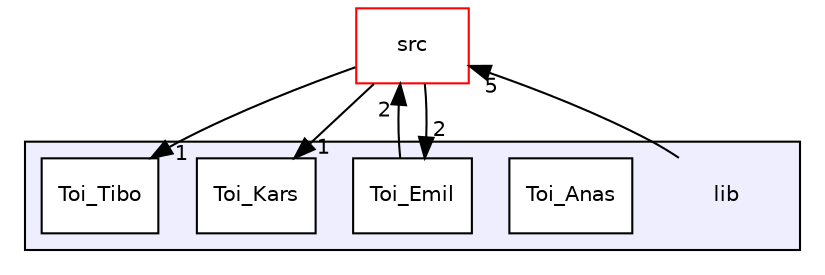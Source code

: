 digraph "lib" {
  compound=true
  node [ fontsize="10", fontname="Helvetica"];
  edge [ labelfontsize="10", labelfontname="Helvetica"];
  subgraph clusterdir_97aefd0d527b934f1d99a682da8fe6a9 {
    graph [ bgcolor="#eeeeff", pencolor="black", label="" URL="dir_97aefd0d527b934f1d99a682da8fe6a9.html"];
    dir_97aefd0d527b934f1d99a682da8fe6a9 [shape=plaintext label="lib"];
    dir_1765f6f9325daaa631385d7b9970f03b [shape=box label="Toi_Anas" color="black" fillcolor="white" style="filled" URL="dir_1765f6f9325daaa631385d7b9970f03b.html"];
    dir_8e15e42c39cae87709b82924ebf3846a [shape=box label="Toi_Emil" color="black" fillcolor="white" style="filled" URL="dir_8e15e42c39cae87709b82924ebf3846a.html"];
    dir_fbe2a6961606ca91fc89909f3f8de805 [shape=box label="Toi_Kars" color="black" fillcolor="white" style="filled" URL="dir_fbe2a6961606ca91fc89909f3f8de805.html"];
    dir_2dc65d791ee8d8b7e20a803017696488 [shape=box label="Toi_Tibo" color="black" fillcolor="white" style="filled" URL="dir_2dc65d791ee8d8b7e20a803017696488.html"];
  }
  dir_68267d1309a1af8e8297ef4c3efbcdba [shape=box label="src" fillcolor="white" style="filled" color="red" URL="dir_68267d1309a1af8e8297ef4c3efbcdba.html"];
  dir_68267d1309a1af8e8297ef4c3efbcdba->dir_8e15e42c39cae87709b82924ebf3846a [headlabel="2", labeldistance=1.5 headhref="dir_000003_000006.html"];
  dir_68267d1309a1af8e8297ef4c3efbcdba->dir_2dc65d791ee8d8b7e20a803017696488 [headlabel="1", labeldistance=1.5 headhref="dir_000003_000008.html"];
  dir_68267d1309a1af8e8297ef4c3efbcdba->dir_fbe2a6961606ca91fc89909f3f8de805 [headlabel="1", labeldistance=1.5 headhref="dir_000003_000007.html"];
  dir_8e15e42c39cae87709b82924ebf3846a->dir_68267d1309a1af8e8297ef4c3efbcdba [headlabel="2", labeldistance=1.5 headhref="dir_000006_000003.html"];
  dir_97aefd0d527b934f1d99a682da8fe6a9->dir_68267d1309a1af8e8297ef4c3efbcdba [headlabel="5", labeldistance=1.5 headhref="dir_000004_000003.html"];
}
